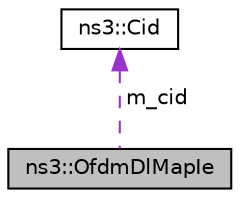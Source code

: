 digraph "ns3::OfdmDlMapIe"
{
 // LATEX_PDF_SIZE
  edge [fontname="Helvetica",fontsize="10",labelfontname="Helvetica",labelfontsize="10"];
  node [fontname="Helvetica",fontsize="10",shape=record];
  Node1 [label="ns3::OfdmDlMapIe",height=0.2,width=0.4,color="black", fillcolor="grey75", style="filled", fontcolor="black",tooltip="This class implements the OFDM DL-MAP information element as described by \"IEEE Standard for Local an..."];
  Node2 -> Node1 [dir="back",color="darkorchid3",fontsize="10",style="dashed",label=" m_cid" ,fontname="Helvetica"];
  Node2 [label="ns3::Cid",height=0.2,width=0.4,color="black", fillcolor="white", style="filled",URL="$classns3_1_1_cid.html",tooltip="Cid class."];
}
